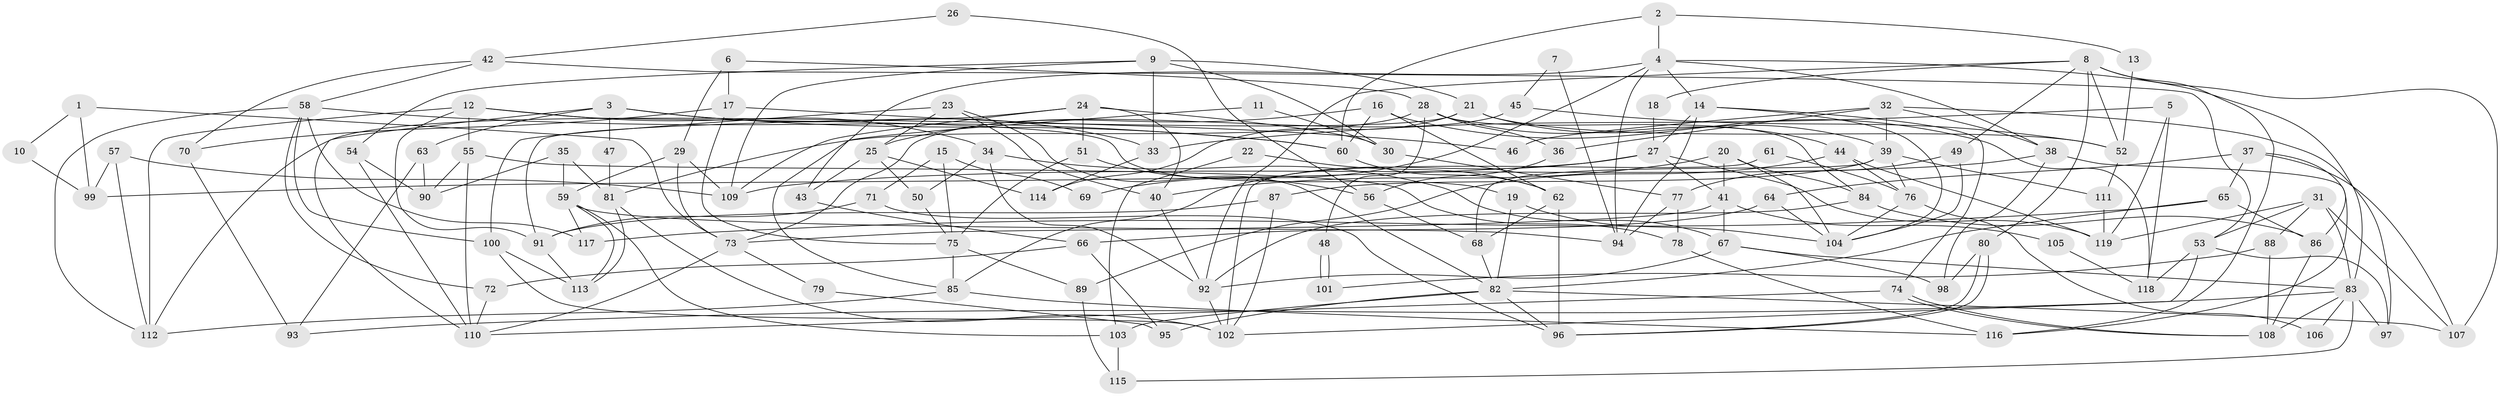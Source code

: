 // coarse degree distribution, {6: 0.08433734939759036, 2: 0.12048192771084337, 4: 0.18072289156626506, 5: 0.1566265060240964, 7: 0.04819277108433735, 3: 0.3132530120481928, 8: 0.060240963855421686, 9: 0.024096385542168676, 15: 0.012048192771084338}
// Generated by graph-tools (version 1.1) at 2025/53/03/04/25 21:53:55]
// undirected, 119 vertices, 238 edges
graph export_dot {
graph [start="1"]
  node [color=gray90,style=filled];
  1;
  2;
  3;
  4;
  5;
  6;
  7;
  8;
  9;
  10;
  11;
  12;
  13;
  14;
  15;
  16;
  17;
  18;
  19;
  20;
  21;
  22;
  23;
  24;
  25;
  26;
  27;
  28;
  29;
  30;
  31;
  32;
  33;
  34;
  35;
  36;
  37;
  38;
  39;
  40;
  41;
  42;
  43;
  44;
  45;
  46;
  47;
  48;
  49;
  50;
  51;
  52;
  53;
  54;
  55;
  56;
  57;
  58;
  59;
  60;
  61;
  62;
  63;
  64;
  65;
  66;
  67;
  68;
  69;
  70;
  71;
  72;
  73;
  74;
  75;
  76;
  77;
  78;
  79;
  80;
  81;
  82;
  83;
  84;
  85;
  86;
  87;
  88;
  89;
  90;
  91;
  92;
  93;
  94;
  95;
  96;
  97;
  98;
  99;
  100;
  101;
  102;
  103;
  104;
  105;
  106;
  107;
  108;
  109;
  110;
  111;
  112;
  113;
  114;
  115;
  116;
  117;
  118;
  119;
  1 -- 99;
  1 -- 73;
  1 -- 10;
  2 -- 60;
  2 -- 4;
  2 -- 13;
  3 -- 60;
  3 -- 110;
  3 -- 33;
  3 -- 47;
  3 -- 63;
  4 -- 14;
  4 -- 83;
  4 -- 38;
  4 -- 43;
  4 -- 69;
  4 -- 94;
  5 -- 119;
  5 -- 33;
  5 -- 118;
  6 -- 28;
  6 -- 29;
  6 -- 17;
  7 -- 94;
  7 -- 45;
  8 -- 107;
  8 -- 116;
  8 -- 18;
  8 -- 49;
  8 -- 52;
  8 -- 80;
  8 -- 92;
  9 -- 21;
  9 -- 109;
  9 -- 30;
  9 -- 33;
  9 -- 54;
  10 -- 99;
  11 -- 30;
  11 -- 85;
  12 -- 34;
  12 -- 91;
  12 -- 19;
  12 -- 55;
  12 -- 112;
  13 -- 52;
  14 -- 27;
  14 -- 104;
  14 -- 74;
  14 -- 94;
  15 -- 75;
  15 -- 71;
  15 -- 69;
  16 -- 25;
  16 -- 62;
  16 -- 60;
  16 -- 118;
  17 -- 70;
  17 -- 46;
  17 -- 75;
  18 -- 27;
  19 -- 82;
  19 -- 104;
  20 -- 104;
  20 -- 84;
  20 -- 40;
  20 -- 41;
  21 -- 112;
  21 -- 39;
  21 -- 52;
  21 -- 114;
  22 -- 103;
  22 -- 62;
  23 -- 40;
  23 -- 82;
  23 -- 25;
  23 -- 100;
  24 -- 91;
  24 -- 40;
  24 -- 30;
  24 -- 51;
  24 -- 109;
  25 -- 114;
  25 -- 43;
  25 -- 50;
  26 -- 56;
  26 -- 42;
  27 -- 41;
  27 -- 119;
  27 -- 85;
  27 -- 99;
  28 -- 84;
  28 -- 81;
  28 -- 36;
  28 -- 44;
  28 -- 48;
  29 -- 59;
  29 -- 109;
  29 -- 73;
  30 -- 77;
  31 -- 53;
  31 -- 83;
  31 -- 88;
  31 -- 107;
  31 -- 119;
  32 -- 38;
  32 -- 39;
  32 -- 36;
  32 -- 46;
  32 -- 97;
  33 -- 114;
  34 -- 92;
  34 -- 50;
  34 -- 67;
  35 -- 59;
  35 -- 90;
  35 -- 81;
  36 -- 56;
  37 -- 107;
  37 -- 64;
  37 -- 65;
  37 -- 86;
  38 -- 98;
  38 -- 109;
  38 -- 116;
  39 -- 76;
  39 -- 68;
  39 -- 87;
  39 -- 111;
  40 -- 92;
  41 -- 73;
  41 -- 67;
  41 -- 105;
  42 -- 53;
  42 -- 58;
  42 -- 70;
  43 -- 66;
  44 -- 119;
  44 -- 76;
  44 -- 89;
  45 -- 73;
  45 -- 52;
  47 -- 81;
  48 -- 101;
  48 -- 101;
  49 -- 77;
  49 -- 104;
  50 -- 75;
  51 -- 75;
  51 -- 56;
  52 -- 111;
  53 -- 102;
  53 -- 118;
  53 -- 97;
  54 -- 110;
  54 -- 90;
  55 -- 78;
  55 -- 90;
  55 -- 110;
  56 -- 68;
  57 -- 109;
  57 -- 112;
  57 -- 99;
  58 -- 100;
  58 -- 112;
  58 -- 60;
  58 -- 72;
  58 -- 117;
  59 -- 94;
  59 -- 117;
  59 -- 103;
  59 -- 113;
  60 -- 62;
  61 -- 76;
  61 -- 102;
  62 -- 96;
  62 -- 68;
  63 -- 90;
  63 -- 93;
  64 -- 66;
  64 -- 104;
  65 -- 86;
  65 -- 82;
  65 -- 117;
  66 -- 72;
  66 -- 95;
  67 -- 83;
  67 -- 92;
  67 -- 98;
  68 -- 82;
  70 -- 93;
  71 -- 91;
  71 -- 96;
  72 -- 110;
  73 -- 110;
  73 -- 79;
  74 -- 108;
  74 -- 108;
  74 -- 110;
  75 -- 89;
  75 -- 85;
  76 -- 104;
  76 -- 106;
  77 -- 94;
  77 -- 78;
  78 -- 116;
  79 -- 95;
  80 -- 96;
  80 -- 96;
  80 -- 98;
  81 -- 113;
  81 -- 102;
  82 -- 95;
  82 -- 96;
  82 -- 103;
  82 -- 107;
  83 -- 97;
  83 -- 93;
  83 -- 106;
  83 -- 108;
  83 -- 115;
  84 -- 92;
  84 -- 86;
  85 -- 112;
  85 -- 116;
  86 -- 108;
  87 -- 102;
  87 -- 91;
  88 -- 108;
  88 -- 101;
  89 -- 115;
  91 -- 113;
  92 -- 102;
  100 -- 102;
  100 -- 113;
  103 -- 115;
  105 -- 118;
  111 -- 119;
}
